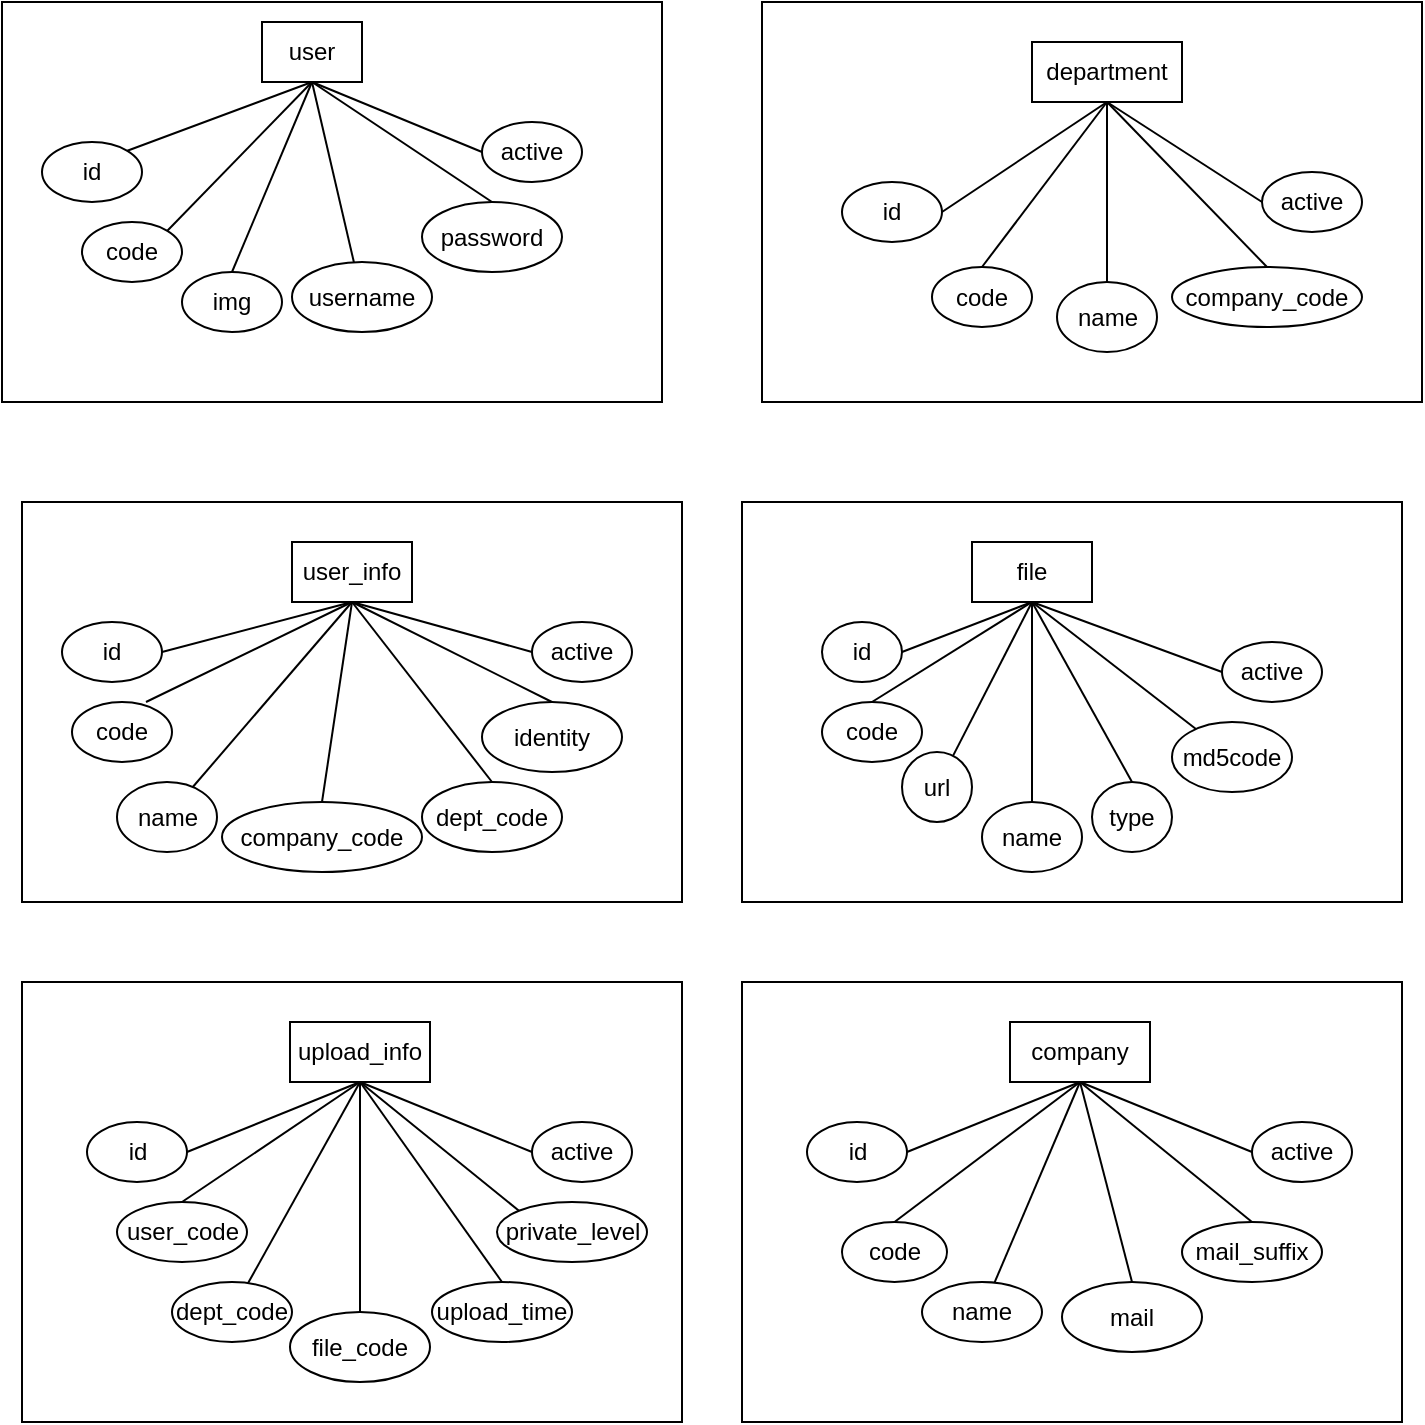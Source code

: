 <mxfile version="15.4.3" type="github">
  <diagram id="MFTdj9tiQ5QHWdpwkVMK" name="Page-1">
    <mxGraphModel dx="1108" dy="482" grid="1" gridSize="10" guides="1" tooltips="1" connect="1" arrows="1" fold="1" page="1" pageScale="1" pageWidth="827" pageHeight="1169" math="0" shadow="0">
      <root>
        <mxCell id="0" />
        <mxCell id="1" parent="0" />
        <mxCell id="12TylaKL8Qn4y9vim0oV-2" value="" style="rounded=0;whiteSpace=wrap;html=1;" parent="1" vertex="1">
          <mxGeometry x="90" y="60" width="330" height="200" as="geometry" />
        </mxCell>
        <mxCell id="12TylaKL8Qn4y9vim0oV-3" value="user" style="rounded=0;whiteSpace=wrap;html=1;" parent="1" vertex="1">
          <mxGeometry x="220" y="70" width="50" height="30" as="geometry" />
        </mxCell>
        <mxCell id="12TylaKL8Qn4y9vim0oV-4" value="id" style="ellipse;whiteSpace=wrap;html=1;" parent="1" vertex="1">
          <mxGeometry x="110" y="130" width="50" height="30" as="geometry" />
        </mxCell>
        <mxCell id="12TylaKL8Qn4y9vim0oV-5" value="code" style="ellipse;whiteSpace=wrap;html=1;" parent="1" vertex="1">
          <mxGeometry x="130" y="170" width="50" height="30" as="geometry" />
        </mxCell>
        <mxCell id="12TylaKL8Qn4y9vim0oV-6" value="username" style="ellipse;whiteSpace=wrap;html=1;" parent="1" vertex="1">
          <mxGeometry x="235" y="190" width="70" height="35" as="geometry" />
        </mxCell>
        <mxCell id="12TylaKL8Qn4y9vim0oV-9" value="password" style="ellipse;whiteSpace=wrap;html=1;" parent="1" vertex="1">
          <mxGeometry x="300" y="160" width="70" height="35" as="geometry" />
        </mxCell>
        <mxCell id="12TylaKL8Qn4y9vim0oV-10" value="active" style="ellipse;whiteSpace=wrap;html=1;" parent="1" vertex="1">
          <mxGeometry x="330" y="120" width="50" height="30" as="geometry" />
        </mxCell>
        <mxCell id="12TylaKL8Qn4y9vim0oV-14" value="" style="endArrow=none;html=1;rounded=0;exitX=1;exitY=0;exitDx=0;exitDy=0;entryX=0.5;entryY=1;entryDx=0;entryDy=0;" parent="1" source="12TylaKL8Qn4y9vim0oV-4" target="12TylaKL8Qn4y9vim0oV-3" edge="1">
          <mxGeometry width="50" height="50" relative="1" as="geometry">
            <mxPoint x="160" y="130" as="sourcePoint" />
            <mxPoint x="210" y="80" as="targetPoint" />
          </mxGeometry>
        </mxCell>
        <mxCell id="12TylaKL8Qn4y9vim0oV-15" value="" style="endArrow=none;html=1;rounded=0;exitX=1;exitY=0;exitDx=0;exitDy=0;entryX=0.5;entryY=1;entryDx=0;entryDy=0;" parent="1" source="12TylaKL8Qn4y9vim0oV-5" target="12TylaKL8Qn4y9vim0oV-3" edge="1">
          <mxGeometry width="50" height="50" relative="1" as="geometry">
            <mxPoint x="170" y="147.5" as="sourcePoint" />
            <mxPoint x="240" y="105" as="targetPoint" />
          </mxGeometry>
        </mxCell>
        <mxCell id="12TylaKL8Qn4y9vim0oV-16" value="" style="endArrow=none;html=1;rounded=0;entryX=0.5;entryY=1;entryDx=0;entryDy=0;" parent="1" source="12TylaKL8Qn4y9vim0oV-6" target="12TylaKL8Qn4y9vim0oV-3" edge="1">
          <mxGeometry width="50" height="50" relative="1" as="geometry">
            <mxPoint x="180" y="157.5" as="sourcePoint" />
            <mxPoint x="250" y="115" as="targetPoint" />
          </mxGeometry>
        </mxCell>
        <mxCell id="12TylaKL8Qn4y9vim0oV-17" value="" style="endArrow=none;html=1;rounded=0;exitX=0.5;exitY=0;exitDx=0;exitDy=0;entryX=0.5;entryY=1;entryDx=0;entryDy=0;" parent="1" source="12TylaKL8Qn4y9vim0oV-9" target="12TylaKL8Qn4y9vim0oV-3" edge="1">
          <mxGeometry width="50" height="50" relative="1" as="geometry">
            <mxPoint x="190" y="167.5" as="sourcePoint" />
            <mxPoint x="250" y="110" as="targetPoint" />
          </mxGeometry>
        </mxCell>
        <mxCell id="12TylaKL8Qn4y9vim0oV-18" value="" style="endArrow=none;html=1;rounded=0;exitX=0;exitY=0.5;exitDx=0;exitDy=0;entryX=0.5;entryY=1;entryDx=0;entryDy=0;" parent="1" source="12TylaKL8Qn4y9vim0oV-10" target="12TylaKL8Qn4y9vim0oV-3" edge="1">
          <mxGeometry width="50" height="50" relative="1" as="geometry">
            <mxPoint x="200" y="177.5" as="sourcePoint" />
            <mxPoint x="255" y="110" as="targetPoint" />
          </mxGeometry>
        </mxCell>
        <mxCell id="12TylaKL8Qn4y9vim0oV-19" value="" style="rounded=0;whiteSpace=wrap;html=1;" parent="1" vertex="1">
          <mxGeometry x="100" y="310" width="330" height="200" as="geometry" />
        </mxCell>
        <mxCell id="12TylaKL8Qn4y9vim0oV-20" value="user_info" style="rounded=0;whiteSpace=wrap;html=1;" parent="1" vertex="1">
          <mxGeometry x="235" y="330" width="60" height="30" as="geometry" />
        </mxCell>
        <mxCell id="12TylaKL8Qn4y9vim0oV-21" value="id" style="ellipse;whiteSpace=wrap;html=1;" parent="1" vertex="1">
          <mxGeometry x="120" y="370" width="50" height="30" as="geometry" />
        </mxCell>
        <mxCell id="12TylaKL8Qn4y9vim0oV-22" value="code" style="ellipse;whiteSpace=wrap;html=1;" parent="1" vertex="1">
          <mxGeometry x="125" y="410" width="50" height="30" as="geometry" />
        </mxCell>
        <mxCell id="12TylaKL8Qn4y9vim0oV-23" value="name" style="ellipse;whiteSpace=wrap;html=1;" parent="1" vertex="1">
          <mxGeometry x="147.5" y="450" width="50" height="35" as="geometry" />
        </mxCell>
        <mxCell id="12TylaKL8Qn4y9vim0oV-24" value="identity" style="ellipse;whiteSpace=wrap;html=1;" parent="1" vertex="1">
          <mxGeometry x="330" y="410" width="70" height="35" as="geometry" />
        </mxCell>
        <mxCell id="12TylaKL8Qn4y9vim0oV-25" value="active" style="ellipse;whiteSpace=wrap;html=1;" parent="1" vertex="1">
          <mxGeometry x="355" y="370" width="50" height="30" as="geometry" />
        </mxCell>
        <mxCell id="12TylaKL8Qn4y9vim0oV-26" value="" style="endArrow=none;html=1;rounded=0;exitX=1;exitY=0.5;exitDx=0;exitDy=0;entryX=0.5;entryY=1;entryDx=0;entryDy=0;" parent="1" source="12TylaKL8Qn4y9vim0oV-21" target="12TylaKL8Qn4y9vim0oV-20" edge="1">
          <mxGeometry width="50" height="50" relative="1" as="geometry">
            <mxPoint x="170" y="380" as="sourcePoint" />
            <mxPoint x="220" y="330" as="targetPoint" />
          </mxGeometry>
        </mxCell>
        <mxCell id="12TylaKL8Qn4y9vim0oV-27" value="" style="endArrow=none;html=1;rounded=0;exitX=0.74;exitY=0;exitDx=0;exitDy=0;entryX=0.5;entryY=1;entryDx=0;entryDy=0;exitPerimeter=0;" parent="1" source="12TylaKL8Qn4y9vim0oV-22" target="12TylaKL8Qn4y9vim0oV-20" edge="1">
          <mxGeometry width="50" height="50" relative="1" as="geometry">
            <mxPoint x="180" y="397.5" as="sourcePoint" />
            <mxPoint x="250" y="355" as="targetPoint" />
          </mxGeometry>
        </mxCell>
        <mxCell id="12TylaKL8Qn4y9vim0oV-28" value="" style="endArrow=none;html=1;rounded=0;entryX=0.5;entryY=1;entryDx=0;entryDy=0;" parent="1" source="12TylaKL8Qn4y9vim0oV-23" target="12TylaKL8Qn4y9vim0oV-20" edge="1">
          <mxGeometry width="50" height="50" relative="1" as="geometry">
            <mxPoint x="190" y="407.5" as="sourcePoint" />
            <mxPoint x="260" y="365" as="targetPoint" />
          </mxGeometry>
        </mxCell>
        <mxCell id="12TylaKL8Qn4y9vim0oV-29" value="" style="endArrow=none;html=1;rounded=0;exitX=0.5;exitY=0;exitDx=0;exitDy=0;entryX=0.5;entryY=1;entryDx=0;entryDy=0;" parent="1" source="12TylaKL8Qn4y9vim0oV-24" target="12TylaKL8Qn4y9vim0oV-20" edge="1">
          <mxGeometry width="50" height="50" relative="1" as="geometry">
            <mxPoint x="200" y="417.5" as="sourcePoint" />
            <mxPoint x="260" y="360" as="targetPoint" />
          </mxGeometry>
        </mxCell>
        <mxCell id="12TylaKL8Qn4y9vim0oV-30" value="" style="endArrow=none;html=1;rounded=0;exitX=0;exitY=0.5;exitDx=0;exitDy=0;entryX=0.5;entryY=1;entryDx=0;entryDy=0;" parent="1" source="12TylaKL8Qn4y9vim0oV-25" target="12TylaKL8Qn4y9vim0oV-20" edge="1">
          <mxGeometry width="50" height="50" relative="1" as="geometry">
            <mxPoint x="210" y="427.5" as="sourcePoint" />
            <mxPoint x="265" y="360" as="targetPoint" />
          </mxGeometry>
        </mxCell>
        <mxCell id="12TylaKL8Qn4y9vim0oV-31" value="dept_code" style="ellipse;whiteSpace=wrap;html=1;" parent="1" vertex="1">
          <mxGeometry x="300" y="450" width="70" height="35" as="geometry" />
        </mxCell>
        <mxCell id="12TylaKL8Qn4y9vim0oV-32" value="" style="endArrow=none;html=1;rounded=0;exitX=0.5;exitY=0;exitDx=0;exitDy=0;entryX=0.5;entryY=1;entryDx=0;entryDy=0;" parent="1" source="12TylaKL8Qn4y9vim0oV-31" target="12TylaKL8Qn4y9vim0oV-20" edge="1">
          <mxGeometry width="50" height="50" relative="1" as="geometry">
            <mxPoint x="345" y="445" as="sourcePoint" />
            <mxPoint x="275" y="370" as="targetPoint" />
          </mxGeometry>
        </mxCell>
        <mxCell id="12TylaKL8Qn4y9vim0oV-33" value="" style="rounded=0;whiteSpace=wrap;html=1;" parent="1" vertex="1">
          <mxGeometry x="470" y="60" width="330" height="200" as="geometry" />
        </mxCell>
        <mxCell id="12TylaKL8Qn4y9vim0oV-34" value="department" style="rounded=0;whiteSpace=wrap;html=1;" parent="1" vertex="1">
          <mxGeometry x="605" y="80" width="75" height="30" as="geometry" />
        </mxCell>
        <mxCell id="12TylaKL8Qn4y9vim0oV-35" value="id" style="ellipse;whiteSpace=wrap;html=1;" parent="1" vertex="1">
          <mxGeometry x="510" y="150" width="50" height="30" as="geometry" />
        </mxCell>
        <mxCell id="12TylaKL8Qn4y9vim0oV-36" value="code" style="ellipse;whiteSpace=wrap;html=1;" parent="1" vertex="1">
          <mxGeometry x="555" y="192.5" width="50" height="30" as="geometry" />
        </mxCell>
        <mxCell id="12TylaKL8Qn4y9vim0oV-37" value="name" style="ellipse;whiteSpace=wrap;html=1;" parent="1" vertex="1">
          <mxGeometry x="617.5" y="200" width="50" height="35" as="geometry" />
        </mxCell>
        <mxCell id="12TylaKL8Qn4y9vim0oV-39" value="active" style="ellipse;whiteSpace=wrap;html=1;" parent="1" vertex="1">
          <mxGeometry x="720" y="145" width="50" height="30" as="geometry" />
        </mxCell>
        <mxCell id="12TylaKL8Qn4y9vim0oV-40" value="" style="endArrow=none;html=1;rounded=0;exitX=1;exitY=0.5;exitDx=0;exitDy=0;entryX=0.5;entryY=1;entryDx=0;entryDy=0;" parent="1" source="12TylaKL8Qn4y9vim0oV-35" target="12TylaKL8Qn4y9vim0oV-34" edge="1">
          <mxGeometry width="50" height="50" relative="1" as="geometry">
            <mxPoint x="540" y="130" as="sourcePoint" />
            <mxPoint x="590" y="80" as="targetPoint" />
          </mxGeometry>
        </mxCell>
        <mxCell id="12TylaKL8Qn4y9vim0oV-41" value="" style="endArrow=none;html=1;rounded=0;exitX=0.5;exitY=0;exitDx=0;exitDy=0;entryX=0.5;entryY=1;entryDx=0;entryDy=0;" parent="1" source="12TylaKL8Qn4y9vim0oV-36" target="12TylaKL8Qn4y9vim0oV-34" edge="1">
          <mxGeometry width="50" height="50" relative="1" as="geometry">
            <mxPoint x="550" y="147.5" as="sourcePoint" />
            <mxPoint x="620" y="105" as="targetPoint" />
          </mxGeometry>
        </mxCell>
        <mxCell id="12TylaKL8Qn4y9vim0oV-42" value="" style="endArrow=none;html=1;rounded=0;entryX=0.5;entryY=1;entryDx=0;entryDy=0;" parent="1" source="12TylaKL8Qn4y9vim0oV-37" target="12TylaKL8Qn4y9vim0oV-34" edge="1">
          <mxGeometry width="50" height="50" relative="1" as="geometry">
            <mxPoint x="560" y="157.5" as="sourcePoint" />
            <mxPoint x="630" y="115" as="targetPoint" />
          </mxGeometry>
        </mxCell>
        <mxCell id="12TylaKL8Qn4y9vim0oV-44" value="" style="endArrow=none;html=1;rounded=0;exitX=0;exitY=0.5;exitDx=0;exitDy=0;entryX=0.5;entryY=1;entryDx=0;entryDy=0;" parent="1" source="12TylaKL8Qn4y9vim0oV-39" target="12TylaKL8Qn4y9vim0oV-34" edge="1">
          <mxGeometry width="50" height="50" relative="1" as="geometry">
            <mxPoint x="580" y="177.5" as="sourcePoint" />
            <mxPoint x="635" y="110" as="targetPoint" />
          </mxGeometry>
        </mxCell>
        <mxCell id="12TylaKL8Qn4y9vim0oV-49" value="" style="rounded=0;whiteSpace=wrap;html=1;" parent="1" vertex="1">
          <mxGeometry x="460" y="310" width="330" height="200" as="geometry" />
        </mxCell>
        <mxCell id="12TylaKL8Qn4y9vim0oV-50" value="file" style="rounded=0;whiteSpace=wrap;html=1;" parent="1" vertex="1">
          <mxGeometry x="575" y="330" width="60" height="30" as="geometry" />
        </mxCell>
        <mxCell id="12TylaKL8Qn4y9vim0oV-51" value="id" style="ellipse;whiteSpace=wrap;html=1;" parent="1" vertex="1">
          <mxGeometry x="500" y="370" width="40" height="30" as="geometry" />
        </mxCell>
        <mxCell id="12TylaKL8Qn4y9vim0oV-52" value="code" style="ellipse;whiteSpace=wrap;html=1;" parent="1" vertex="1">
          <mxGeometry x="500" y="410" width="50" height="30" as="geometry" />
        </mxCell>
        <mxCell id="12TylaKL8Qn4y9vim0oV-53" value="url" style="ellipse;whiteSpace=wrap;html=1;" parent="1" vertex="1">
          <mxGeometry x="540" y="435" width="35" height="35" as="geometry" />
        </mxCell>
        <mxCell id="12TylaKL8Qn4y9vim0oV-54" value="type" style="ellipse;whiteSpace=wrap;html=1;" parent="1" vertex="1">
          <mxGeometry x="635" y="450" width="40" height="35" as="geometry" />
        </mxCell>
        <mxCell id="12TylaKL8Qn4y9vim0oV-55" value="active" style="ellipse;whiteSpace=wrap;html=1;" parent="1" vertex="1">
          <mxGeometry x="700" y="380" width="50" height="30" as="geometry" />
        </mxCell>
        <mxCell id="12TylaKL8Qn4y9vim0oV-56" value="" style="endArrow=none;html=1;rounded=0;exitX=1;exitY=0.5;exitDx=0;exitDy=0;entryX=0.5;entryY=1;entryDx=0;entryDy=0;" parent="1" source="12TylaKL8Qn4y9vim0oV-51" target="12TylaKL8Qn4y9vim0oV-50" edge="1">
          <mxGeometry width="50" height="50" relative="1" as="geometry">
            <mxPoint x="530" y="380" as="sourcePoint" />
            <mxPoint x="580" y="330" as="targetPoint" />
          </mxGeometry>
        </mxCell>
        <mxCell id="12TylaKL8Qn4y9vim0oV-57" value="" style="endArrow=none;html=1;rounded=0;exitX=0.5;exitY=0;exitDx=0;exitDy=0;entryX=0.5;entryY=1;entryDx=0;entryDy=0;" parent="1" source="12TylaKL8Qn4y9vim0oV-52" target="12TylaKL8Qn4y9vim0oV-50" edge="1">
          <mxGeometry width="50" height="50" relative="1" as="geometry">
            <mxPoint x="540" y="397.5" as="sourcePoint" />
            <mxPoint x="610" y="355" as="targetPoint" />
          </mxGeometry>
        </mxCell>
        <mxCell id="12TylaKL8Qn4y9vim0oV-58" value="" style="endArrow=none;html=1;rounded=0;entryX=0.5;entryY=1;entryDx=0;entryDy=0;" parent="1" source="12TylaKL8Qn4y9vim0oV-53" target="12TylaKL8Qn4y9vim0oV-50" edge="1">
          <mxGeometry width="50" height="50" relative="1" as="geometry">
            <mxPoint x="550" y="407.5" as="sourcePoint" />
            <mxPoint x="620" y="365" as="targetPoint" />
          </mxGeometry>
        </mxCell>
        <mxCell id="12TylaKL8Qn4y9vim0oV-59" value="" style="endArrow=none;html=1;rounded=0;exitX=0.5;exitY=0;exitDx=0;exitDy=0;entryX=0.5;entryY=1;entryDx=0;entryDy=0;" parent="1" source="12TylaKL8Qn4y9vim0oV-54" target="12TylaKL8Qn4y9vim0oV-50" edge="1">
          <mxGeometry width="50" height="50" relative="1" as="geometry">
            <mxPoint x="560" y="417.5" as="sourcePoint" />
            <mxPoint x="620" y="360" as="targetPoint" />
          </mxGeometry>
        </mxCell>
        <mxCell id="12TylaKL8Qn4y9vim0oV-60" value="" style="endArrow=none;html=1;rounded=0;exitX=0;exitY=0.5;exitDx=0;exitDy=0;entryX=0.5;entryY=1;entryDx=0;entryDy=0;" parent="1" source="12TylaKL8Qn4y9vim0oV-55" target="12TylaKL8Qn4y9vim0oV-50" edge="1">
          <mxGeometry width="50" height="50" relative="1" as="geometry">
            <mxPoint x="570" y="427.5" as="sourcePoint" />
            <mxPoint x="625" y="360" as="targetPoint" />
          </mxGeometry>
        </mxCell>
        <mxCell id="12TylaKL8Qn4y9vim0oV-61" value="name" style="ellipse;whiteSpace=wrap;html=1;" parent="1" vertex="1">
          <mxGeometry x="580" y="460" width="50" height="35" as="geometry" />
        </mxCell>
        <mxCell id="12TylaKL8Qn4y9vim0oV-62" value="" style="endArrow=none;html=1;rounded=0;exitX=0.5;exitY=0;exitDx=0;exitDy=0;entryX=0.5;entryY=1;entryDx=0;entryDy=0;" parent="1" source="12TylaKL8Qn4y9vim0oV-61" target="12TylaKL8Qn4y9vim0oV-50" edge="1">
          <mxGeometry width="50" height="50" relative="1" as="geometry">
            <mxPoint x="705" y="445" as="sourcePoint" />
            <mxPoint x="635" y="370" as="targetPoint" />
          </mxGeometry>
        </mxCell>
        <mxCell id="12TylaKL8Qn4y9vim0oV-64" value="md5code" style="ellipse;whiteSpace=wrap;html=1;" parent="1" vertex="1">
          <mxGeometry x="675" y="420" width="60" height="35" as="geometry" />
        </mxCell>
        <mxCell id="12TylaKL8Qn4y9vim0oV-65" value="" style="endArrow=none;html=1;rounded=0;entryX=0.5;entryY=1;entryDx=0;entryDy=0;" parent="1" source="12TylaKL8Qn4y9vim0oV-64" target="12TylaKL8Qn4y9vim0oV-50" edge="1">
          <mxGeometry width="50" height="50" relative="1" as="geometry">
            <mxPoint x="710" y="405" as="sourcePoint" />
            <mxPoint x="615" y="370" as="targetPoint" />
          </mxGeometry>
        </mxCell>
        <mxCell id="12TylaKL8Qn4y9vim0oV-67" value="" style="rounded=0;whiteSpace=wrap;html=1;" parent="1" vertex="1">
          <mxGeometry x="100" y="550" width="330" height="220" as="geometry" />
        </mxCell>
        <mxCell id="12TylaKL8Qn4y9vim0oV-68" value="upload_info" style="rounded=0;whiteSpace=wrap;html=1;" parent="1" vertex="1">
          <mxGeometry x="234" y="570" width="70" height="30" as="geometry" />
        </mxCell>
        <mxCell id="12TylaKL8Qn4y9vim0oV-69" value="id" style="ellipse;whiteSpace=wrap;html=1;" parent="1" vertex="1">
          <mxGeometry x="132.5" y="620" width="50" height="30" as="geometry" />
        </mxCell>
        <mxCell id="12TylaKL8Qn4y9vim0oV-70" value="user_code" style="ellipse;whiteSpace=wrap;html=1;" parent="1" vertex="1">
          <mxGeometry x="147.5" y="660" width="65" height="30" as="geometry" />
        </mxCell>
        <mxCell id="12TylaKL8Qn4y9vim0oV-71" value="dept_code" style="ellipse;whiteSpace=wrap;html=1;" parent="1" vertex="1">
          <mxGeometry x="175" y="700" width="60" height="30" as="geometry" />
        </mxCell>
        <mxCell id="12TylaKL8Qn4y9vim0oV-72" value="upload_time" style="ellipse;whiteSpace=wrap;html=1;" parent="1" vertex="1">
          <mxGeometry x="305" y="700" width="70" height="30" as="geometry" />
        </mxCell>
        <mxCell id="12TylaKL8Qn4y9vim0oV-73" value="active" style="ellipse;whiteSpace=wrap;html=1;" parent="1" vertex="1">
          <mxGeometry x="355" y="620" width="50" height="30" as="geometry" />
        </mxCell>
        <mxCell id="12TylaKL8Qn4y9vim0oV-74" value="" style="endArrow=none;html=1;rounded=0;exitX=1;exitY=0.5;exitDx=0;exitDy=0;entryX=0.5;entryY=1;entryDx=0;entryDy=0;" parent="1" source="12TylaKL8Qn4y9vim0oV-69" target="12TylaKL8Qn4y9vim0oV-68" edge="1">
          <mxGeometry width="50" height="50" relative="1" as="geometry">
            <mxPoint x="170" y="620" as="sourcePoint" />
            <mxPoint x="220" y="570" as="targetPoint" />
          </mxGeometry>
        </mxCell>
        <mxCell id="12TylaKL8Qn4y9vim0oV-75" value="" style="endArrow=none;html=1;rounded=0;exitX=0.5;exitY=0;exitDx=0;exitDy=0;entryX=0.5;entryY=1;entryDx=0;entryDy=0;" parent="1" source="12TylaKL8Qn4y9vim0oV-70" target="12TylaKL8Qn4y9vim0oV-68" edge="1">
          <mxGeometry width="50" height="50" relative="1" as="geometry">
            <mxPoint x="180" y="637.5" as="sourcePoint" />
            <mxPoint x="250" y="595" as="targetPoint" />
          </mxGeometry>
        </mxCell>
        <mxCell id="12TylaKL8Qn4y9vim0oV-76" value="" style="endArrow=none;html=1;rounded=0;entryX=0.5;entryY=1;entryDx=0;entryDy=0;" parent="1" source="12TylaKL8Qn4y9vim0oV-71" target="12TylaKL8Qn4y9vim0oV-68" edge="1">
          <mxGeometry width="50" height="50" relative="1" as="geometry">
            <mxPoint x="190" y="647.5" as="sourcePoint" />
            <mxPoint x="260" y="605" as="targetPoint" />
          </mxGeometry>
        </mxCell>
        <mxCell id="12TylaKL8Qn4y9vim0oV-77" value="" style="endArrow=none;html=1;rounded=0;exitX=0.5;exitY=0;exitDx=0;exitDy=0;entryX=0.5;entryY=1;entryDx=0;entryDy=0;" parent="1" source="12TylaKL8Qn4y9vim0oV-72" target="12TylaKL8Qn4y9vim0oV-68" edge="1">
          <mxGeometry width="50" height="50" relative="1" as="geometry">
            <mxPoint x="200" y="657.5" as="sourcePoint" />
            <mxPoint x="260" y="600" as="targetPoint" />
          </mxGeometry>
        </mxCell>
        <mxCell id="12TylaKL8Qn4y9vim0oV-78" value="" style="endArrow=none;html=1;rounded=0;exitX=0;exitY=0.5;exitDx=0;exitDy=0;entryX=0.5;entryY=1;entryDx=0;entryDy=0;" parent="1" source="12TylaKL8Qn4y9vim0oV-73" target="12TylaKL8Qn4y9vim0oV-68" edge="1">
          <mxGeometry width="50" height="50" relative="1" as="geometry">
            <mxPoint x="210" y="667.5" as="sourcePoint" />
            <mxPoint x="265" y="600" as="targetPoint" />
          </mxGeometry>
        </mxCell>
        <mxCell id="12TylaKL8Qn4y9vim0oV-79" value="file_code" style="ellipse;whiteSpace=wrap;html=1;" parent="1" vertex="1">
          <mxGeometry x="234" y="715" width="70" height="35" as="geometry" />
        </mxCell>
        <mxCell id="12TylaKL8Qn4y9vim0oV-80" value="" style="endArrow=none;html=1;rounded=0;exitX=0.5;exitY=0;exitDx=0;exitDy=0;entryX=0.5;entryY=1;entryDx=0;entryDy=0;" parent="1" source="12TylaKL8Qn4y9vim0oV-79" target="12TylaKL8Qn4y9vim0oV-68" edge="1">
          <mxGeometry width="50" height="50" relative="1" as="geometry">
            <mxPoint x="345" y="685" as="sourcePoint" />
            <mxPoint x="275" y="610" as="targetPoint" />
          </mxGeometry>
        </mxCell>
        <mxCell id="12TylaKL8Qn4y9vim0oV-81" value="private_level" style="ellipse;whiteSpace=wrap;html=1;" parent="1" vertex="1">
          <mxGeometry x="337.5" y="660" width="75" height="30" as="geometry" />
        </mxCell>
        <mxCell id="12TylaKL8Qn4y9vim0oV-82" value="" style="endArrow=none;html=1;rounded=0;exitX=0;exitY=0;exitDx=0;exitDy=0;entryX=0.5;entryY=1;entryDx=0;entryDy=0;" parent="1" source="12TylaKL8Qn4y9vim0oV-81" target="12TylaKL8Qn4y9vim0oV-68" edge="1">
          <mxGeometry width="50" height="50" relative="1" as="geometry">
            <mxPoint x="365" y="645" as="sourcePoint" />
            <mxPoint x="285" y="610" as="targetPoint" />
          </mxGeometry>
        </mxCell>
        <mxCell id="R7Ycnd9BITaU_u3j1tQD-2" value="img" style="ellipse;whiteSpace=wrap;html=1;" vertex="1" parent="1">
          <mxGeometry x="180" y="195" width="50" height="30" as="geometry" />
        </mxCell>
        <mxCell id="R7Ycnd9BITaU_u3j1tQD-3" value="" style="endArrow=none;html=1;rounded=0;exitX=0.5;exitY=0;exitDx=0;exitDy=0;entryX=0.5;entryY=1;entryDx=0;entryDy=0;" edge="1" parent="1" source="R7Ycnd9BITaU_u3j1tQD-2" target="12TylaKL8Qn4y9vim0oV-3">
          <mxGeometry width="50" height="50" relative="1" as="geometry">
            <mxPoint x="172.678" y="184.393" as="sourcePoint" />
            <mxPoint x="265" y="120" as="targetPoint" />
          </mxGeometry>
        </mxCell>
        <mxCell id="R7Ycnd9BITaU_u3j1tQD-5" value="company_code" style="ellipse;whiteSpace=wrap;html=1;" vertex="1" parent="1">
          <mxGeometry x="675" y="192.5" width="95" height="30" as="geometry" />
        </mxCell>
        <mxCell id="R7Ycnd9BITaU_u3j1tQD-6" value="" style="endArrow=none;html=1;rounded=0;exitX=0.5;exitY=0;exitDx=0;exitDy=0;entryX=0.5;entryY=1;entryDx=0;entryDy=0;" edge="1" parent="1" source="R7Ycnd9BITaU_u3j1tQD-5" target="12TylaKL8Qn4y9vim0oV-34">
          <mxGeometry width="50" height="50" relative="1" as="geometry">
            <mxPoint x="730" y="170" as="sourcePoint" />
            <mxPoint x="652.5" y="120" as="targetPoint" />
          </mxGeometry>
        </mxCell>
        <mxCell id="R7Ycnd9BITaU_u3j1tQD-7" value="" style="rounded=0;whiteSpace=wrap;html=1;" vertex="1" parent="1">
          <mxGeometry x="460" y="550" width="330" height="220" as="geometry" />
        </mxCell>
        <mxCell id="R7Ycnd9BITaU_u3j1tQD-8" value="company" style="rounded=0;whiteSpace=wrap;html=1;" vertex="1" parent="1">
          <mxGeometry x="594" y="570" width="70" height="30" as="geometry" />
        </mxCell>
        <mxCell id="R7Ycnd9BITaU_u3j1tQD-9" value="id" style="ellipse;whiteSpace=wrap;html=1;" vertex="1" parent="1">
          <mxGeometry x="492.5" y="620" width="50" height="30" as="geometry" />
        </mxCell>
        <mxCell id="R7Ycnd9BITaU_u3j1tQD-10" value="code" style="ellipse;whiteSpace=wrap;html=1;" vertex="1" parent="1">
          <mxGeometry x="510" y="670" width="52.5" height="30" as="geometry" />
        </mxCell>
        <mxCell id="R7Ycnd9BITaU_u3j1tQD-11" value="name" style="ellipse;whiteSpace=wrap;html=1;" vertex="1" parent="1">
          <mxGeometry x="550" y="700" width="60" height="30" as="geometry" />
        </mxCell>
        <mxCell id="R7Ycnd9BITaU_u3j1tQD-12" value="mail_suffix" style="ellipse;whiteSpace=wrap;html=1;" vertex="1" parent="1">
          <mxGeometry x="680" y="670" width="70" height="30" as="geometry" />
        </mxCell>
        <mxCell id="R7Ycnd9BITaU_u3j1tQD-13" value="active" style="ellipse;whiteSpace=wrap;html=1;" vertex="1" parent="1">
          <mxGeometry x="715" y="620" width="50" height="30" as="geometry" />
        </mxCell>
        <mxCell id="R7Ycnd9BITaU_u3j1tQD-14" value="" style="endArrow=none;html=1;rounded=0;exitX=1;exitY=0.5;exitDx=0;exitDy=0;entryX=0.5;entryY=1;entryDx=0;entryDy=0;" edge="1" parent="1" source="R7Ycnd9BITaU_u3j1tQD-9" target="R7Ycnd9BITaU_u3j1tQD-8">
          <mxGeometry width="50" height="50" relative="1" as="geometry">
            <mxPoint x="530" y="620" as="sourcePoint" />
            <mxPoint x="580" y="570" as="targetPoint" />
          </mxGeometry>
        </mxCell>
        <mxCell id="R7Ycnd9BITaU_u3j1tQD-15" value="" style="endArrow=none;html=1;rounded=0;exitX=0.5;exitY=0;exitDx=0;exitDy=0;entryX=0.5;entryY=1;entryDx=0;entryDy=0;" edge="1" parent="1" source="R7Ycnd9BITaU_u3j1tQD-10" target="R7Ycnd9BITaU_u3j1tQD-8">
          <mxGeometry width="50" height="50" relative="1" as="geometry">
            <mxPoint x="540" y="637.5" as="sourcePoint" />
            <mxPoint x="610" y="595" as="targetPoint" />
          </mxGeometry>
        </mxCell>
        <mxCell id="R7Ycnd9BITaU_u3j1tQD-16" value="" style="endArrow=none;html=1;rounded=0;entryX=0.5;entryY=1;entryDx=0;entryDy=0;" edge="1" parent="1" source="R7Ycnd9BITaU_u3j1tQD-11" target="R7Ycnd9BITaU_u3j1tQD-8">
          <mxGeometry width="50" height="50" relative="1" as="geometry">
            <mxPoint x="550" y="647.5" as="sourcePoint" />
            <mxPoint x="620" y="605" as="targetPoint" />
          </mxGeometry>
        </mxCell>
        <mxCell id="R7Ycnd9BITaU_u3j1tQD-17" value="" style="endArrow=none;html=1;rounded=0;exitX=0.5;exitY=0;exitDx=0;exitDy=0;entryX=0.5;entryY=1;entryDx=0;entryDy=0;" edge="1" parent="1" source="R7Ycnd9BITaU_u3j1tQD-12" target="R7Ycnd9BITaU_u3j1tQD-8">
          <mxGeometry width="50" height="50" relative="1" as="geometry">
            <mxPoint x="560" y="657.5" as="sourcePoint" />
            <mxPoint x="620" y="600" as="targetPoint" />
          </mxGeometry>
        </mxCell>
        <mxCell id="R7Ycnd9BITaU_u3j1tQD-18" value="" style="endArrow=none;html=1;rounded=0;exitX=0;exitY=0.5;exitDx=0;exitDy=0;entryX=0.5;entryY=1;entryDx=0;entryDy=0;" edge="1" parent="1" source="R7Ycnd9BITaU_u3j1tQD-13" target="R7Ycnd9BITaU_u3j1tQD-8">
          <mxGeometry width="50" height="50" relative="1" as="geometry">
            <mxPoint x="570" y="667.5" as="sourcePoint" />
            <mxPoint x="625" y="600" as="targetPoint" />
          </mxGeometry>
        </mxCell>
        <mxCell id="R7Ycnd9BITaU_u3j1tQD-19" value="mail" style="ellipse;whiteSpace=wrap;html=1;" vertex="1" parent="1">
          <mxGeometry x="620" y="700" width="70" height="35" as="geometry" />
        </mxCell>
        <mxCell id="R7Ycnd9BITaU_u3j1tQD-20" value="" style="endArrow=none;html=1;rounded=0;exitX=0.5;exitY=0;exitDx=0;exitDy=0;entryX=0.5;entryY=1;entryDx=0;entryDy=0;" edge="1" parent="1" source="R7Ycnd9BITaU_u3j1tQD-19" target="R7Ycnd9BITaU_u3j1tQD-8">
          <mxGeometry width="50" height="50" relative="1" as="geometry">
            <mxPoint x="705" y="685" as="sourcePoint" />
            <mxPoint x="635" y="610" as="targetPoint" />
          </mxGeometry>
        </mxCell>
        <mxCell id="R7Ycnd9BITaU_u3j1tQD-23" value="company_code" style="ellipse;whiteSpace=wrap;html=1;" vertex="1" parent="1">
          <mxGeometry x="200" y="460" width="100" height="35" as="geometry" />
        </mxCell>
        <mxCell id="R7Ycnd9BITaU_u3j1tQD-28" value="" style="endArrow=none;html=1;rounded=0;exitX=0.5;exitY=0;exitDx=0;exitDy=0;entryX=0.5;entryY=1;entryDx=0;entryDy=0;" edge="1" parent="1" source="R7Ycnd9BITaU_u3j1tQD-23" target="12TylaKL8Qn4y9vim0oV-20">
          <mxGeometry width="50" height="50" relative="1" as="geometry">
            <mxPoint x="345" y="460" as="sourcePoint" />
            <mxPoint x="275" y="370" as="targetPoint" />
          </mxGeometry>
        </mxCell>
      </root>
    </mxGraphModel>
  </diagram>
</mxfile>
